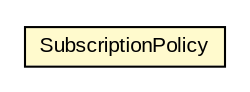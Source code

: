 #!/usr/local/bin/dot
#
# Class diagram 
# Generated by UMLGraph version R5_6-24-gf6e263 (http://www.umlgraph.org/)
#

digraph G {
	edge [fontname="arial",fontsize=10,labelfontname="arial",labelfontsize=10];
	node [fontname="arial",fontsize=10,shape=plaintext];
	nodesep=0.25;
	ranksep=0.5;
	// org.oasis_open.docs.wsn.b_2.Subscribe.SubscriptionPolicy
	c1175472 [label=<<table title="org.oasis_open.docs.wsn.b_2.Subscribe.SubscriptionPolicy" border="0" cellborder="1" cellspacing="0" cellpadding="2" port="p" bgcolor="lemonChiffon" href="./Subscribe.SubscriptionPolicy.html">
		<tr><td><table border="0" cellspacing="0" cellpadding="1">
<tr><td align="center" balign="center"> SubscriptionPolicy </td></tr>
		</table></td></tr>
		</table>>, URL="./Subscribe.SubscriptionPolicy.html", fontname="arial", fontcolor="black", fontsize=10.0];
}

